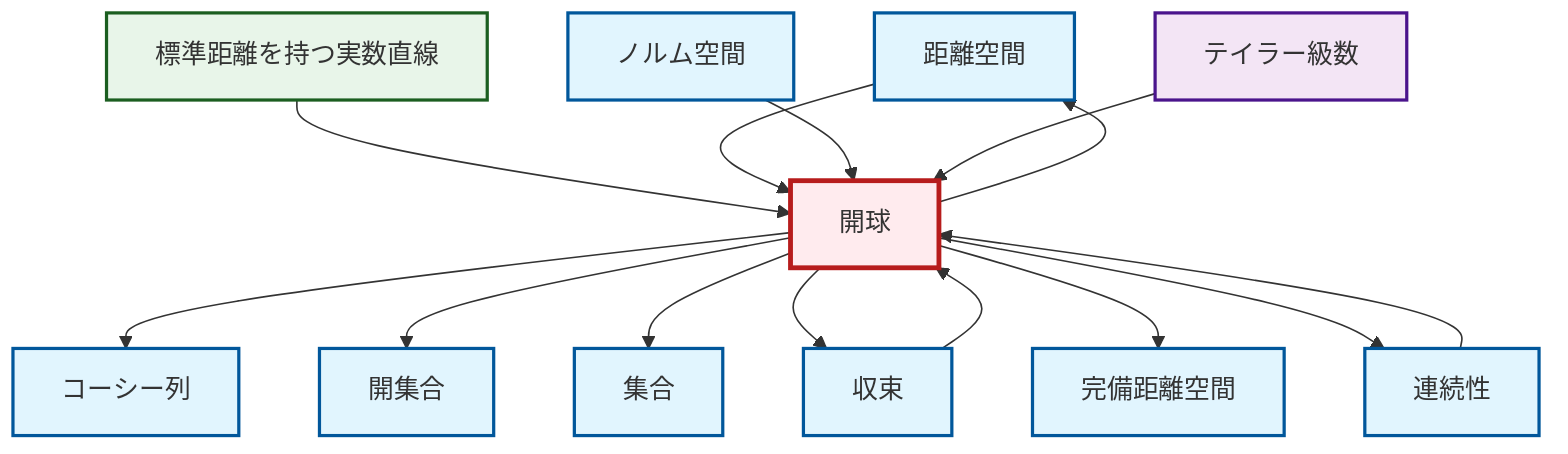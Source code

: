graph TD
    classDef definition fill:#e1f5fe,stroke:#01579b,stroke-width:2px
    classDef theorem fill:#f3e5f5,stroke:#4a148c,stroke-width:2px
    classDef axiom fill:#fff3e0,stroke:#e65100,stroke-width:2px
    classDef example fill:#e8f5e9,stroke:#1b5e20,stroke-width:2px
    classDef current fill:#ffebee,stroke:#b71c1c,stroke-width:3px
    def-cauchy-sequence["コーシー列"]:::definition
    def-metric-space["距離空間"]:::definition
    def-open-set["開集合"]:::definition
    def-complete-metric-space["完備距離空間"]:::definition
    def-convergence["収束"]:::definition
    thm-taylor-series["テイラー級数"]:::theorem
    def-continuity["連続性"]:::definition
    ex-real-line-metric["標準距離を持つ実数直線"]:::example
    def-set["集合"]:::definition
    def-open-ball["開球"]:::definition
    def-normed-vector-space["ノルム空間"]:::definition
    def-open-ball --> def-metric-space
    ex-real-line-metric --> def-open-ball
    def-metric-space --> def-open-ball
    def-continuity --> def-open-ball
    def-open-ball --> def-cauchy-sequence
    def-convergence --> def-open-ball
    def-open-ball --> def-open-set
    def-normed-vector-space --> def-open-ball
    def-open-ball --> def-set
    def-open-ball --> def-convergence
    thm-taylor-series --> def-open-ball
    def-open-ball --> def-complete-metric-space
    def-open-ball --> def-continuity
    class def-open-ball current